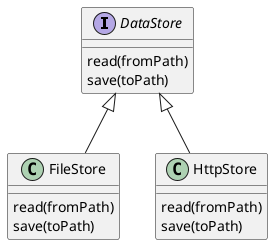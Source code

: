 @startuml

interface DataStore {
    read(fromPath)
    save(toPath)
}

class FileStore {
    read(fromPath)
    save(toPath)
}

class HttpStore {
    read(fromPath)
    save(toPath)
}

DataStore <|-- FileStore
DataStore <|-- HttpStore

@enduml